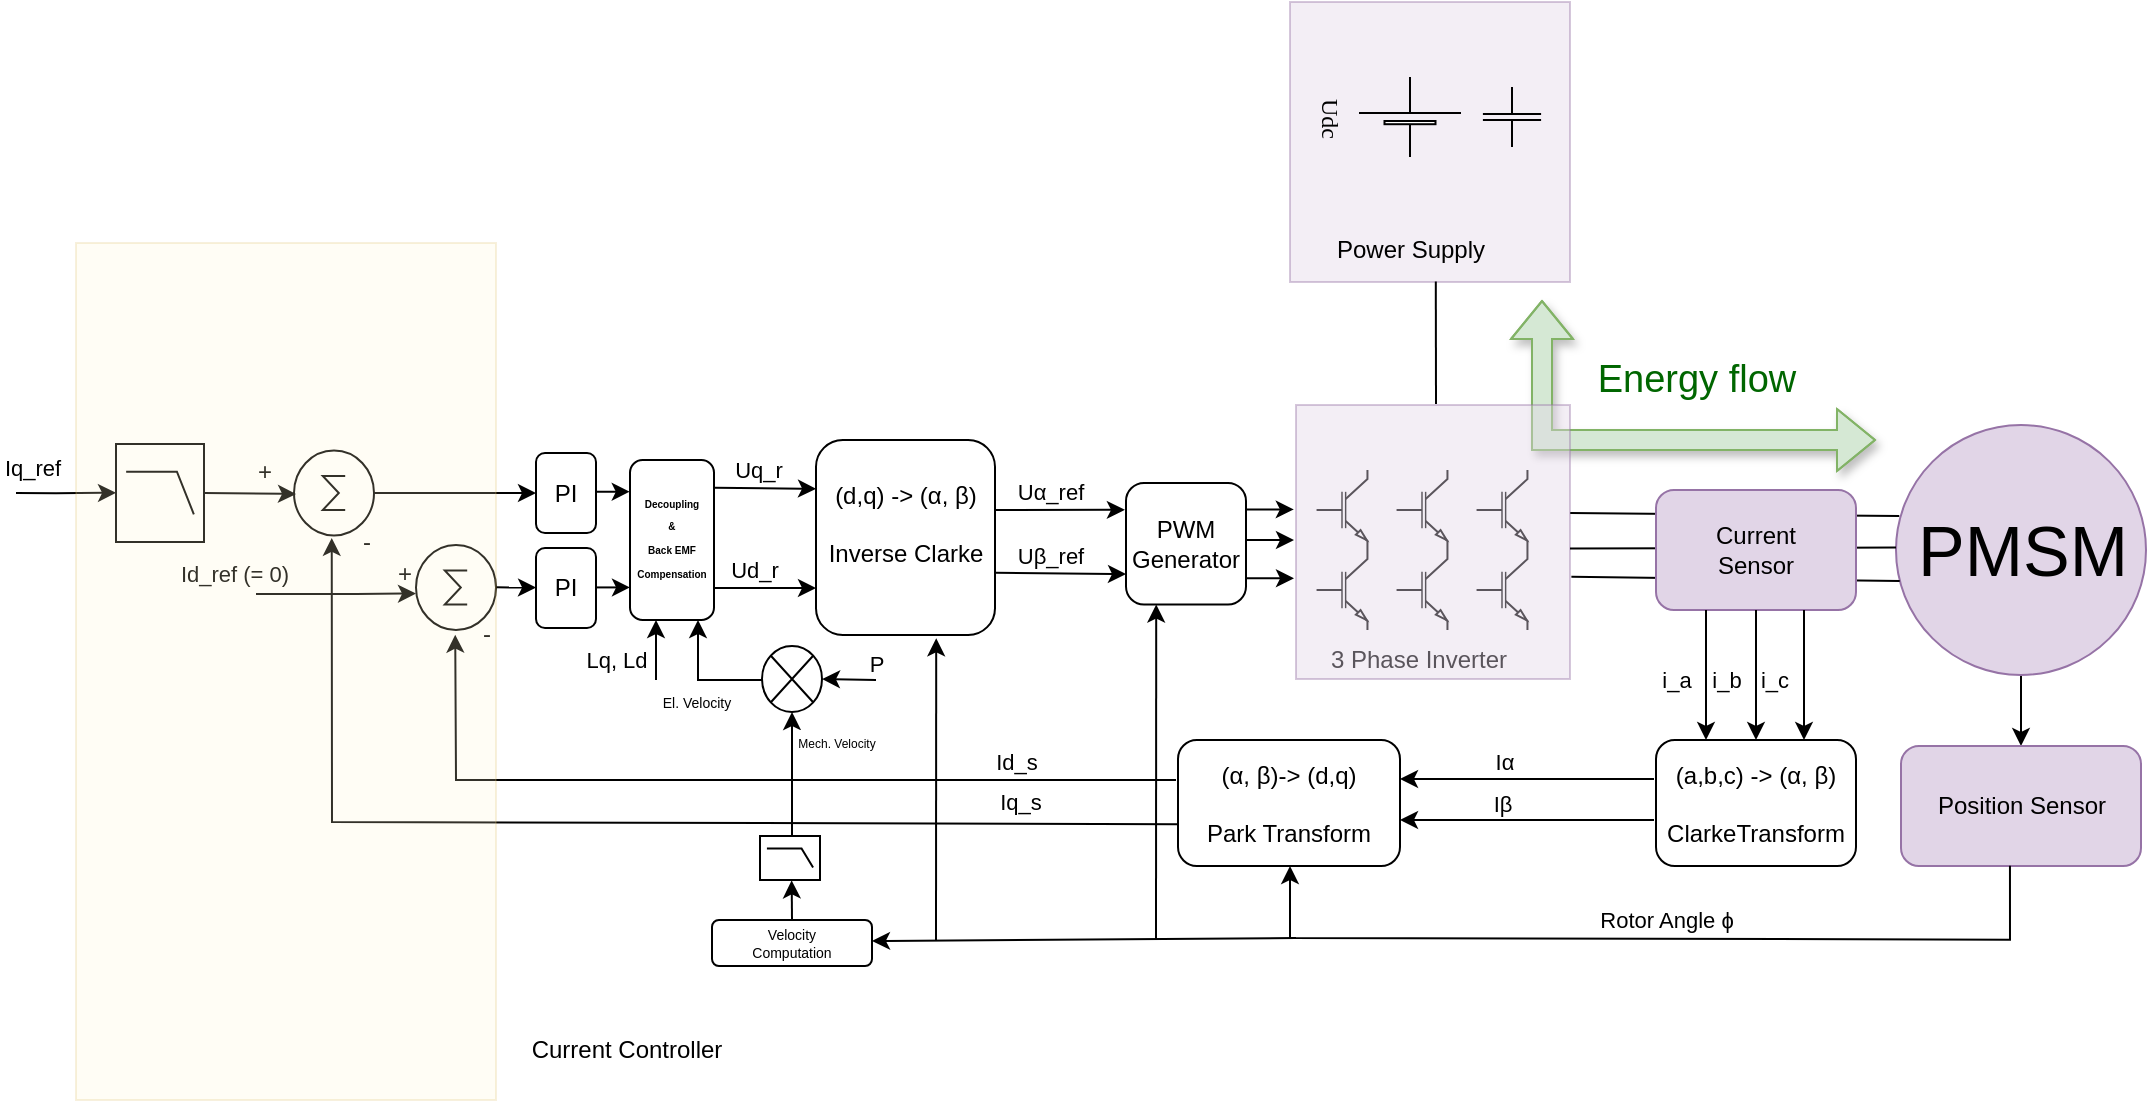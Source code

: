 <mxfile version="21.7.1" type="device">
  <diagram name="Page-1" id="7e0a89b8-554c-2b80-1dc8-d5c74ca68de4">
    <mxGraphModel dx="581" dy="335" grid="1" gridSize="10" guides="1" tooltips="1" connect="1" arrows="1" fold="1" page="1" pageScale="1" pageWidth="1100" pageHeight="850" background="none" math="0" shadow="0">
      <root>
        <mxCell id="0" />
        <mxCell id="1" parent="0" />
        <mxCell id="mJmgIE37o_1EEMdudaHA-1" value="" style="verticalLabelPosition=bottom;shadow=0;dashed=0;align=center;html=1;verticalAlign=top;shape=mxgraph.electrical.logic_gates.lowpass_filter;" parent="1" vertex="1">
          <mxGeometry x="60" y="482" width="44" height="49" as="geometry" />
        </mxCell>
        <mxCell id="mJmgIE37o_1EEMdudaHA-68" value="" style="edgeStyle=orthogonalEdgeStyle;rounded=0;orthogonalLoop=1;jettySize=auto;html=1;" parent="1" source="mJmgIE37o_1EEMdudaHA-2" target="mJmgIE37o_1EEMdudaHA-65" edge="1">
          <mxGeometry relative="1" as="geometry" />
        </mxCell>
        <mxCell id="mJmgIE37o_1EEMdudaHA-2" value="PMSM" style="verticalLabelPosition=middle;shadow=0;dashed=0;align=center;html=1;verticalAlign=middle;strokeWidth=1;shape=ellipse;aspect=fixed;fontSize=35;fillColor=#e1d5e7;strokeColor=#9673a6;" parent="1" vertex="1">
          <mxGeometry x="950" y="472.5" width="125" height="125" as="geometry" />
        </mxCell>
        <mxCell id="mJmgIE37o_1EEMdudaHA-8" value="" style="verticalLabelPosition=bottom;shadow=0;dashed=0;align=center;html=1;verticalAlign=top;shape=mxgraph.electrical.transistors.nigbt;" parent="1" vertex="1">
          <mxGeometry x="653" y="495" width="40" height="40" as="geometry" />
        </mxCell>
        <mxCell id="mJmgIE37o_1EEMdudaHA-9" value="" style="verticalLabelPosition=bottom;shadow=0;dashed=0;align=center;html=1;verticalAlign=top;shape=mxgraph.electrical.transistors.nigbt;" parent="1" vertex="1">
          <mxGeometry x="653" y="535" width="40" height="40" as="geometry" />
        </mxCell>
        <mxCell id="mJmgIE37o_1EEMdudaHA-10" value="" style="verticalLabelPosition=bottom;shadow=0;dashed=0;align=center;html=1;verticalAlign=top;shape=mxgraph.electrical.transistors.nigbt;" parent="1" vertex="1">
          <mxGeometry x="693" y="495" width="40" height="40" as="geometry" />
        </mxCell>
        <mxCell id="mJmgIE37o_1EEMdudaHA-11" value="" style="verticalLabelPosition=bottom;shadow=0;dashed=0;align=center;html=1;verticalAlign=top;shape=mxgraph.electrical.transistors.nigbt;" parent="1" vertex="1">
          <mxGeometry x="693" y="535" width="40" height="40" as="geometry" />
        </mxCell>
        <mxCell id="mJmgIE37o_1EEMdudaHA-12" value="" style="verticalLabelPosition=bottom;shadow=0;dashed=0;align=center;html=1;verticalAlign=top;shape=mxgraph.electrical.transistors.nigbt;" parent="1" vertex="1">
          <mxGeometry x="733" y="495" width="40" height="40" as="geometry" />
        </mxCell>
        <mxCell id="mJmgIE37o_1EEMdudaHA-13" value="" style="verticalLabelPosition=bottom;shadow=0;dashed=0;align=center;html=1;verticalAlign=top;shape=mxgraph.electrical.transistors.nigbt;" parent="1" vertex="1">
          <mxGeometry x="733" y="535" width="40" height="40" as="geometry" />
        </mxCell>
        <mxCell id="mJmgIE37o_1EEMdudaHA-28" value="3 Phase Inverter" style="text;html=1;align=center;verticalAlign=middle;resizable=0;points=[];autosize=1;strokeColor=none;fillColor=none;" parent="1" vertex="1">
          <mxGeometry x="655.5" y="575" width="110" height="30" as="geometry" />
        </mxCell>
        <mxCell id="mJmgIE37o_1EEMdudaHA-31" value="Current Controller" style="text;html=1;align=center;verticalAlign=middle;resizable=0;points=[];autosize=1;strokeColor=none;fillColor=none;" parent="1" vertex="1">
          <mxGeometry x="260" y="770" width="110" height="30" as="geometry" />
        </mxCell>
        <mxCell id="mJmgIE37o_1EEMdudaHA-32" value="" style="shape=flexArrow;endArrow=classic;startArrow=classic;html=1;rounded=0;fillColor=#d5e8d4;strokeColor=#82b366;gradientColor=none;shadow=1;" parent="1" edge="1">
          <mxGeometry width="100" height="100" relative="1" as="geometry">
            <mxPoint x="940" y="480" as="sourcePoint" />
            <mxPoint x="773" y="410" as="targetPoint" />
            <Array as="points">
              <mxPoint x="773" y="480" />
            </Array>
          </mxGeometry>
        </mxCell>
        <mxCell id="mJmgIE37o_1EEMdudaHA-33" value="&lt;font color=&quot;#006600&quot; style=&quot;font-size: 19px;&quot;&gt;Energy flow&lt;br&gt;&lt;/font&gt;" style="edgeLabel;html=1;align=center;verticalAlign=middle;resizable=0;points=[];" parent="mJmgIE37o_1EEMdudaHA-32" vertex="1" connectable="0">
          <mxGeometry x="0.181" y="-3" relative="1" as="geometry">
            <mxPoint x="50" y="-27" as="offset" />
          </mxGeometry>
        </mxCell>
        <mxCell id="mJmgIE37o_1EEMdudaHA-38" value="" style="whiteSpace=wrap;html=1;aspect=fixed;fillColor=#e1d5e7;strokeColor=#9673a6;opacity=40;" parent="1" vertex="1">
          <mxGeometry x="650" y="462.5" width="137" height="137" as="geometry" />
        </mxCell>
        <mxCell id="mJmgIE37o_1EEMdudaHA-78" value="" style="edgeStyle=orthogonalEdgeStyle;rounded=0;orthogonalLoop=1;jettySize=auto;html=1;" parent="1" source="mJmgIE37o_1EEMdudaHA-39" target="mJmgIE37o_1EEMdudaHA-72" edge="1">
          <mxGeometry relative="1" as="geometry" />
        </mxCell>
        <mxCell id="mJmgIE37o_1EEMdudaHA-39" value="" style="verticalLabelPosition=bottom;shadow=0;dashed=0;align=center;html=1;verticalAlign=top;shape=mxgraph.electrical.abstract.sum;" parent="1" vertex="1">
          <mxGeometry x="149" y="485.25" width="40" height="42.5" as="geometry" />
        </mxCell>
        <mxCell id="mJmgIE37o_1EEMdudaHA-40" value="-" style="text;html=1;align=center;verticalAlign=middle;resizable=0;points=[];autosize=1;strokeColor=none;fillColor=none;" parent="1" vertex="1">
          <mxGeometry x="170" y="516.37" width="30" height="30" as="geometry" />
        </mxCell>
        <mxCell id="mJmgIE37o_1EEMdudaHA-41" value="+" style="text;html=1;align=center;verticalAlign=middle;resizable=0;points=[];autosize=1;strokeColor=none;fillColor=none;" parent="1" vertex="1">
          <mxGeometry x="119" y="481" width="30" height="30" as="geometry" />
        </mxCell>
        <mxCell id="mJmgIE37o_1EEMdudaHA-44" value="" style="verticalLabelPosition=bottom;shadow=0;dashed=0;align=center;html=1;verticalAlign=top;shape=mxgraph.electrical.abstract.sum;" parent="1" vertex="1">
          <mxGeometry x="210" y="532.5" width="40" height="42.5" as="geometry" />
        </mxCell>
        <mxCell id="mJmgIE37o_1EEMdudaHA-45" value="-" style="text;html=1;align=center;verticalAlign=middle;resizable=0;points=[];autosize=1;strokeColor=none;fillColor=none;" parent="1" vertex="1">
          <mxGeometry x="230" y="562.25" width="30" height="30" as="geometry" />
        </mxCell>
        <mxCell id="mJmgIE37o_1EEMdudaHA-46" value="+" style="text;html=1;align=center;verticalAlign=middle;resizable=0;points=[];autosize=1;strokeColor=none;fillColor=none;" parent="1" vertex="1">
          <mxGeometry x="189" y="532.25" width="30" height="30" as="geometry" />
        </mxCell>
        <mxCell id="mJmgIE37o_1EEMdudaHA-53" value="" style="endArrow=none;html=1;rounded=0;entryX=0.013;entryY=0.364;entryDx=0;entryDy=0;entryPerimeter=0;exitX=1.001;exitY=0.394;exitDx=0;exitDy=0;exitPerimeter=0;" parent="1" source="mJmgIE37o_1EEMdudaHA-38" target="mJmgIE37o_1EEMdudaHA-2" edge="1">
          <mxGeometry width="50" height="50" relative="1" as="geometry">
            <mxPoint x="770.145" y="517.51" as="sourcePoint" />
            <mxPoint x="954.5" y="517.5" as="targetPoint" />
          </mxGeometry>
        </mxCell>
        <mxCell id="mJmgIE37o_1EEMdudaHA-54" value="" style="endArrow=none;html=1;rounded=0;exitX=1;exitY=0.527;exitDx=0;exitDy=0;exitPerimeter=0;entryX=0;entryY=0.506;entryDx=0;entryDy=0;entryPerimeter=0;" parent="1" edge="1">
          <mxGeometry width="50" height="50" relative="1" as="geometry">
            <mxPoint x="787" y="534.28" as="sourcePoint" />
            <mxPoint x="950" y="533.75" as="targetPoint" />
          </mxGeometry>
        </mxCell>
        <mxCell id="mJmgIE37o_1EEMdudaHA-55" value="" style="endArrow=none;html=1;rounded=0;entryX=0.013;entryY=0.364;entryDx=0;entryDy=0;entryPerimeter=0;exitX=1.005;exitY=0.627;exitDx=0;exitDy=0;exitPerimeter=0;" parent="1" source="mJmgIE37o_1EEMdudaHA-38" edge="1">
          <mxGeometry width="50" height="50" relative="1" as="geometry">
            <mxPoint x="770.005" y="550" as="sourcePoint" />
            <mxPoint x="951.86" y="550.49" as="targetPoint" />
          </mxGeometry>
        </mxCell>
        <mxCell id="mJmgIE37o_1EEMdudaHA-56" value="&lt;div&gt;Current&lt;/div&gt;&lt;div&gt;Sensor&lt;/div&gt;" style="rounded=1;whiteSpace=wrap;html=1;fillColor=#e1d5e7;strokeColor=#9673a6;" parent="1" vertex="1">
          <mxGeometry x="830" y="505" width="100" height="60" as="geometry" />
        </mxCell>
        <mxCell id="mJmgIE37o_1EEMdudaHA-66" value="" style="edgeStyle=orthogonalEdgeStyle;rounded=0;orthogonalLoop=1;jettySize=auto;html=1;" parent="1" edge="1">
          <mxGeometry relative="1" as="geometry">
            <mxPoint x="829.0" y="649.5" as="sourcePoint" />
            <mxPoint x="702" y="649.5" as="targetPoint" />
          </mxGeometry>
        </mxCell>
        <mxCell id="mJmgIE37o_1EEMdudaHA-111" value="Iα" style="edgeLabel;html=1;align=center;verticalAlign=middle;resizable=0;points=[];" parent="mJmgIE37o_1EEMdudaHA-66" vertex="1" connectable="0">
          <mxGeometry x="0.507" y="1" relative="1" as="geometry">
            <mxPoint x="20" y="-10" as="offset" />
          </mxGeometry>
        </mxCell>
        <mxCell id="mJmgIE37o_1EEMdudaHA-60" value="&lt;div&gt;(a,b,c) -&amp;gt; (α, β)&lt;/div&gt;&lt;div&gt;&lt;br&gt;&lt;/div&gt;&lt;div&gt;ClarkeTransform&lt;br&gt;&lt;/div&gt;" style="rounded=1;whiteSpace=wrap;html=1;" parent="1" vertex="1">
          <mxGeometry x="830" y="630" width="100" height="63" as="geometry" />
        </mxCell>
        <mxCell id="mJmgIE37o_1EEMdudaHA-62" value="&lt;div&gt;(α, β)-&amp;gt; (d,q)&lt;br&gt;&lt;/div&gt;&lt;div&gt;&lt;br&gt;&lt;/div&gt;&lt;div&gt;Park Transform&lt;br&gt;&lt;/div&gt;" style="rounded=1;whiteSpace=wrap;html=1;" parent="1" vertex="1">
          <mxGeometry x="591" y="630" width="111" height="63" as="geometry" />
        </mxCell>
        <mxCell id="mJmgIE37o_1EEMdudaHA-65" value="Position Sensor" style="rounded=1;whiteSpace=wrap;html=1;fillColor=#e1d5e7;strokeColor=#9673a6;" parent="1" vertex="1">
          <mxGeometry x="952.5" y="633" width="120" height="60" as="geometry" />
        </mxCell>
        <mxCell id="mJmgIE37o_1EEMdudaHA-70" value="" style="endArrow=classic;html=1;rounded=0;exitX=0.479;exitY=0.998;exitDx=0;exitDy=0;exitPerimeter=0;" parent="1" edge="1">
          <mxGeometry width="50" height="50" relative="1" as="geometry">
            <mxPoint x="1006.98" y="692.82" as="sourcePoint" />
            <mxPoint x="647" y="693" as="targetPoint" />
            <Array as="points">
              <mxPoint x="1007" y="729.82" />
              <mxPoint x="647" y="729" />
            </Array>
          </mxGeometry>
        </mxCell>
        <mxCell id="mJmgIE37o_1EEMdudaHA-71" value="Rotor Angle ϕ" style="edgeLabel;html=1;align=center;verticalAlign=middle;resizable=0;points=[];" parent="mJmgIE37o_1EEMdudaHA-70" vertex="1" connectable="0">
          <mxGeometry x="-0.069" y="1" relative="1" as="geometry">
            <mxPoint x="-8" y="-11" as="offset" />
          </mxGeometry>
        </mxCell>
        <mxCell id="mJmgIE37o_1EEMdudaHA-72" value="PI" style="rounded=1;whiteSpace=wrap;html=1;" parent="1" vertex="1">
          <mxGeometry x="270" y="486.5" width="30" height="40" as="geometry" />
        </mxCell>
        <mxCell id="mJmgIE37o_1EEMdudaHA-73" value="&lt;div&gt;PWM&lt;/div&gt;&lt;div&gt;Generator&lt;br&gt;&lt;/div&gt;" style="rounded=1;whiteSpace=wrap;html=1;" parent="1" vertex="1">
          <mxGeometry x="565" y="501.5" width="60" height="60.75" as="geometry" />
        </mxCell>
        <mxCell id="mJmgIE37o_1EEMdudaHA-75" value="&lt;div&gt;(d,q) -&amp;gt; (α, β)&lt;/div&gt;&lt;div&gt;&lt;br&gt;&lt;/div&gt;&lt;div&gt;Inverse Clarke &lt;/div&gt;&lt;div&gt;&amp;nbsp;&lt;br&gt;&lt;/div&gt;" style="rounded=1;whiteSpace=wrap;html=1;" parent="1" vertex="1">
          <mxGeometry x="410" y="480" width="89.5" height="97.5" as="geometry" />
        </mxCell>
        <mxCell id="mJmgIE37o_1EEMdudaHA-82" value="" style="endArrow=classic;html=1;rounded=0;exitX=1;exitY=0.5;exitDx=0;exitDy=0;exitPerimeter=0;" parent="1" source="mJmgIE37o_1EEMdudaHA-1" edge="1">
          <mxGeometry width="50" height="50" relative="1" as="geometry">
            <mxPoint x="126" y="555.25" as="sourcePoint" />
            <mxPoint x="150" y="507" as="targetPoint" />
          </mxGeometry>
        </mxCell>
        <mxCell id="mJmgIE37o_1EEMdudaHA-86" value="PI" style="rounded=1;whiteSpace=wrap;html=1;" parent="1" vertex="1">
          <mxGeometry x="270" y="534" width="30" height="40" as="geometry" />
        </mxCell>
        <mxCell id="mJmgIE37o_1EEMdudaHA-87" value="" style="endArrow=classic;html=1;rounded=0;entryX=0.85;entryY=0.938;entryDx=0;entryDy=0;entryPerimeter=0;" parent="1" edge="1">
          <mxGeometry width="50" height="50" relative="1" as="geometry">
            <mxPoint x="130" y="557" as="sourcePoint" />
            <mxPoint x="210" y="556.75" as="targetPoint" />
            <Array as="points">
              <mxPoint x="180" y="557" />
            </Array>
          </mxGeometry>
        </mxCell>
        <mxCell id="mJmgIE37o_1EEMdudaHA-88" value="Id_ref (= 0)" style="edgeLabel;html=1;align=center;verticalAlign=middle;resizable=0;points=[];" parent="mJmgIE37o_1EEMdudaHA-87" vertex="1" connectable="0">
          <mxGeometry x="0.063" relative="1" as="geometry">
            <mxPoint x="-54" y="-10" as="offset" />
          </mxGeometry>
        </mxCell>
        <mxCell id="mJmgIE37o_1EEMdudaHA-89" value="" style="endArrow=classic;html=1;rounded=0;entryX=0.001;entryY=0.495;entryDx=0;entryDy=0;entryPerimeter=0;exitX=1.008;exitY=0.498;exitDx=0;exitDy=0;exitPerimeter=0;" parent="1" source="mJmgIE37o_1EEMdudaHA-44" target="mJmgIE37o_1EEMdudaHA-86" edge="1">
          <mxGeometry width="50" height="50" relative="1" as="geometry">
            <mxPoint x="250.76" y="553.38" as="sourcePoint" />
            <mxPoint x="269.995" y="554.12" as="targetPoint" />
          </mxGeometry>
        </mxCell>
        <mxCell id="mJmgIE37o_1EEMdudaHA-90" value="Iq_s" style="endArrow=classic;html=1;rounded=0;entryX=-0.071;entryY=0.419;entryDx=0;entryDy=0;entryPerimeter=0;exitX=0.001;exitY=0.668;exitDx=0;exitDy=0;exitPerimeter=0;" parent="1" source="mJmgIE37o_1EEMdudaHA-62" edge="1">
          <mxGeometry x="-0.718" y="-11" width="50" height="50" relative="1" as="geometry">
            <mxPoint x="589.335" y="671.328" as="sourcePoint" />
            <mxPoint x="167.87" y="528.94" as="targetPoint" />
            <Array as="points">
              <mxPoint x="168" y="671" />
            </Array>
            <mxPoint as="offset" />
          </mxGeometry>
        </mxCell>
        <mxCell id="mJmgIE37o_1EEMdudaHA-94" value="" style="endArrow=classic;html=1;rounded=0;entryX=0.85;entryY=0.938;entryDx=0;entryDy=0;entryPerimeter=0;" parent="1" edge="1">
          <mxGeometry width="50" height="50" relative="1" as="geometry">
            <mxPoint x="10" y="506.49" as="sourcePoint" />
            <mxPoint x="60" y="506.37" as="targetPoint" />
            <Array as="points">
              <mxPoint x="30" y="506.62" />
            </Array>
          </mxGeometry>
        </mxCell>
        <mxCell id="mJmgIE37o_1EEMdudaHA-95" value="Iq_ref" style="edgeLabel;html=1;align=center;verticalAlign=middle;resizable=0;points=[];" parent="mJmgIE37o_1EEMdudaHA-94" vertex="1" connectable="0">
          <mxGeometry x="0.063" relative="1" as="geometry">
            <mxPoint x="-19" y="-13" as="offset" />
          </mxGeometry>
        </mxCell>
        <mxCell id="mJmgIE37o_1EEMdudaHA-96" value="" style="endArrow=classic;html=1;rounded=0;entryX=0;entryY=0.25;entryDx=0;entryDy=0;exitX=1.003;exitY=0.174;exitDx=0;exitDy=0;exitPerimeter=0;" parent="1" source="VTOaXPj6sQZwgBR6kWpB-11" target="mJmgIE37o_1EEMdudaHA-75" edge="1">
          <mxGeometry width="50" height="50" relative="1" as="geometry">
            <mxPoint x="360" y="506" as="sourcePoint" />
            <mxPoint x="409.29" y="506.362" as="targetPoint" />
          </mxGeometry>
        </mxCell>
        <mxCell id="mJmgIE37o_1EEMdudaHA-97" value="Uq_r" style="edgeLabel;html=1;align=center;verticalAlign=middle;resizable=0;points=[];" parent="mJmgIE37o_1EEMdudaHA-96" vertex="1" connectable="0">
          <mxGeometry x="-0.22" relative="1" as="geometry">
            <mxPoint x="2" y="-9" as="offset" />
          </mxGeometry>
        </mxCell>
        <mxCell id="mJmgIE37o_1EEMdudaHA-98" value="" style="endArrow=classic;html=1;rounded=0;exitX=0.997;exitY=0.486;exitDx=0;exitDy=0;exitPerimeter=0;entryX=0;entryY=0.759;entryDx=0;entryDy=0;entryPerimeter=0;" parent="1" target="mJmgIE37o_1EEMdudaHA-75" edge="1">
          <mxGeometry width="50" height="50" relative="1" as="geometry">
            <mxPoint x="355.709" y="553.98" as="sourcePoint" />
            <mxPoint x="409.0" y="553.862" as="targetPoint" />
          </mxGeometry>
        </mxCell>
        <mxCell id="mJmgIE37o_1EEMdudaHA-99" value="Ud_r" style="edgeLabel;html=1;align=center;verticalAlign=middle;resizable=0;points=[];" parent="mJmgIE37o_1EEMdudaHA-98" vertex="1" connectable="0">
          <mxGeometry x="-0.22" relative="1" as="geometry">
            <mxPoint x="2" y="-9" as="offset" />
          </mxGeometry>
        </mxCell>
        <mxCell id="mJmgIE37o_1EEMdudaHA-100" value="" style="endArrow=classic;html=1;rounded=0;exitX=0.997;exitY=0.486;exitDx=0;exitDy=0;exitPerimeter=0;entryX=-0.009;entryY=0.221;entryDx=0;entryDy=0;entryPerimeter=0;" parent="1" target="mJmgIE37o_1EEMdudaHA-73" edge="1">
          <mxGeometry width="50" height="50" relative="1" as="geometry">
            <mxPoint x="499.499" y="515.02" as="sourcePoint" />
            <mxPoint x="552.789" y="514.902" as="targetPoint" />
          </mxGeometry>
        </mxCell>
        <mxCell id="mJmgIE37o_1EEMdudaHA-101" value="Uα_ref" style="edgeLabel;html=1;align=center;verticalAlign=middle;resizable=0;points=[];" parent="mJmgIE37o_1EEMdudaHA-100" vertex="1" connectable="0">
          <mxGeometry x="-0.22" relative="1" as="geometry">
            <mxPoint x="2" y="-9" as="offset" />
          </mxGeometry>
        </mxCell>
        <mxCell id="mJmgIE37o_1EEMdudaHA-102" value="" style="endArrow=classic;html=1;rounded=0;exitX=0.997;exitY=0.486;exitDx=0;exitDy=0;exitPerimeter=0;entryX=0;entryY=0.75;entryDx=0;entryDy=0;" parent="1" target="mJmgIE37o_1EEMdudaHA-73" edge="1">
          <mxGeometry width="50" height="50" relative="1" as="geometry">
            <mxPoint x="499.499" y="546.39" as="sourcePoint" />
            <mxPoint x="549" y="546.37" as="targetPoint" />
          </mxGeometry>
        </mxCell>
        <mxCell id="mJmgIE37o_1EEMdudaHA-103" value="Uβ_ref" style="edgeLabel;html=1;align=center;verticalAlign=middle;resizable=0;points=[];" parent="mJmgIE37o_1EEMdudaHA-102" vertex="1" connectable="0">
          <mxGeometry x="-0.22" relative="1" as="geometry">
            <mxPoint x="2" y="-9" as="offset" />
          </mxGeometry>
        </mxCell>
        <mxCell id="mJmgIE37o_1EEMdudaHA-105" value="" style="edgeStyle=orthogonalEdgeStyle;rounded=0;orthogonalLoop=1;jettySize=auto;html=1;exitX=1;exitY=0.25;exitDx=0;exitDy=0;entryX=-0.008;entryY=0.395;entryDx=0;entryDy=0;entryPerimeter=0;" parent="1" edge="1">
          <mxGeometry relative="1" as="geometry">
            <mxPoint x="625" y="514.688" as="sourcePoint" />
            <mxPoint x="648.904" y="514.615" as="targetPoint" />
          </mxGeometry>
        </mxCell>
        <mxCell id="mJmgIE37o_1EEMdudaHA-108" value="" style="endArrow=classic;html=1;rounded=0;entryX=-0.013;entryY=0.503;entryDx=0;entryDy=0;entryPerimeter=0;" parent="1" target="mJmgIE37o_1EEMdudaHA-45" edge="1">
          <mxGeometry width="50" height="50" relative="1" as="geometry">
            <mxPoint x="590" y="650" as="sourcePoint" />
            <mxPoint x="230.42" y="582.94" as="targetPoint" />
            <Array as="points">
              <mxPoint x="240.55" y="650.02" />
              <mxPoint x="230" y="650" />
            </Array>
          </mxGeometry>
        </mxCell>
        <mxCell id="mJmgIE37o_1EEMdudaHA-109" value="Id_s" style="edgeLabel;html=1;align=center;verticalAlign=middle;resizable=0;points=[];" parent="mJmgIE37o_1EEMdudaHA-108" vertex="1" connectable="0">
          <mxGeometry x="0.329" y="-1" relative="1" as="geometry">
            <mxPoint x="207" y="-8" as="offset" />
          </mxGeometry>
        </mxCell>
        <mxCell id="mJmgIE37o_1EEMdudaHA-110" value="" style="edgeStyle=orthogonalEdgeStyle;rounded=0;orthogonalLoop=1;jettySize=auto;html=1;" parent="1" edge="1">
          <mxGeometry relative="1" as="geometry">
            <mxPoint x="829.0" y="670" as="sourcePoint" />
            <mxPoint x="702" y="670" as="targetPoint" />
          </mxGeometry>
        </mxCell>
        <mxCell id="mJmgIE37o_1EEMdudaHA-112" value="Iβ" style="edgeLabel;html=1;align=center;verticalAlign=middle;resizable=0;points=[];" parent="mJmgIE37o_1EEMdudaHA-110" vertex="1" connectable="0">
          <mxGeometry x="-0.556" relative="1" as="geometry">
            <mxPoint x="-48" y="-8" as="offset" />
          </mxGeometry>
        </mxCell>
        <mxCell id="mJmgIE37o_1EEMdudaHA-114" value="" style="endArrow=classic;html=1;rounded=0;" parent="1" edge="1">
          <mxGeometry width="50" height="50" relative="1" as="geometry">
            <mxPoint x="580" y="730" as="sourcePoint" />
            <mxPoint x="580.107" y="562.25" as="targetPoint" />
          </mxGeometry>
        </mxCell>
        <mxCell id="mJmgIE37o_1EEMdudaHA-115" value="" style="whiteSpace=wrap;html=1;aspect=fixed;fillColor=#e1d5e7;strokeColor=#9673a6;opacity=40;" parent="1" vertex="1">
          <mxGeometry x="647" y="261" width="140" height="140" as="geometry" />
        </mxCell>
        <mxCell id="1cb643a89b7d889d-7" value="Udc" style="verticalLabelPosition=bottom;shadow=0;dashed=0;align=center;fillColor=default;html=1;verticalAlign=top;strokeWidth=1;shape=mxgraph.electrical.miscellaneous.monocell_battery;rounded=1;comic=0;labelBackgroundColor=none;fontFamily=Verdana;fontSize=12;flipH=1;rotation=90;" parent="1" vertex="1">
          <mxGeometry x="687" y="293" width="40" height="51" as="geometry" />
        </mxCell>
        <mxCell id="mJmgIE37o_1EEMdudaHA-27" value="Power Supply" style="text;html=1;align=center;verticalAlign=middle;resizable=0;points=[];autosize=1;strokeColor=none;fillColor=none;" parent="1" vertex="1">
          <mxGeometry x="657" y="370" width="100" height="30" as="geometry" />
        </mxCell>
        <mxCell id="mJmgIE37o_1EEMdudaHA-23" value="" style="pointerEvents=1;verticalLabelPosition=bottom;shadow=0;dashed=0;align=center;html=1;verticalAlign=top;shape=mxgraph.electrical.capacitors.capacitor_1;rotation=-90;" parent="1" vertex="1">
          <mxGeometry x="743" y="303.95" width="30" height="29.09" as="geometry" />
        </mxCell>
        <mxCell id="mJmgIE37o_1EEMdudaHA-118" value="" style="endArrow=none;html=1;rounded=0;entryX=0.629;entryY=1.027;entryDx=0;entryDy=0;entryPerimeter=0;" parent="1" target="mJmgIE37o_1EEMdudaHA-27" edge="1">
          <mxGeometry width="50" height="50" relative="1" as="geometry">
            <mxPoint x="720" y="462" as="sourcePoint" />
            <mxPoint x="720" y="362" as="targetPoint" />
          </mxGeometry>
        </mxCell>
        <mxCell id="VTOaXPj6sQZwgBR6kWpB-10" value="" style="endArrow=classic;html=1;rounded=0;entryX=1;entryY=0.5;entryDx=0;entryDy=0;" parent="1" edge="1">
          <mxGeometry width="50" height="50" relative="1" as="geometry">
            <mxPoint x="650" y="729" as="sourcePoint" />
            <mxPoint x="438" y="730.5" as="targetPoint" />
          </mxGeometry>
        </mxCell>
        <mxCell id="VTOaXPj6sQZwgBR6kWpB-11" value="&lt;h3 style=&quot;font-size: 5px;&quot;&gt;&lt;font style=&quot;font-size: 5px;&quot;&gt;Decoupling&lt;/font&gt;&lt;/h3&gt;&lt;h3 style=&quot;font-size: 5px;&quot;&gt;&lt;font style=&quot;font-size: 5px;&quot;&gt;&amp;amp;&lt;/font&gt;&lt;/h3&gt;&lt;div style=&quot;font-size: 5px;&quot;&gt;&lt;h3&gt;&lt;font style=&quot;font-size: 5px;&quot;&gt;Back EMF&lt;/font&gt;&lt;/h3&gt;&lt;/div&gt;&lt;div style=&quot;font-size: 5px;&quot;&gt;&lt;h3&gt;&lt;font style=&quot;font-size: 5px;&quot;&gt;Compensation&lt;font style=&quot;font-size: 5px;&quot;&gt;&lt;br&gt;&lt;/font&gt;&lt;/font&gt;&lt;/h3&gt;&lt;/div&gt;" style="rounded=1;whiteSpace=wrap;html=1;" parent="1" vertex="1">
          <mxGeometry x="317" y="490" width="42" height="80" as="geometry" />
        </mxCell>
        <mxCell id="VTOaXPj6sQZwgBR6kWpB-12" value="" style="endArrow=classic;html=1;rounded=0;entryX=-0.003;entryY=0.198;entryDx=0;entryDy=0;entryPerimeter=0;exitX=1.012;exitY=0.484;exitDx=0;exitDy=0;exitPerimeter=0;" parent="1" source="mJmgIE37o_1EEMdudaHA-72" target="VTOaXPj6sQZwgBR6kWpB-11" edge="1">
          <mxGeometry width="50" height="50" relative="1" as="geometry">
            <mxPoint x="330" y="550" as="sourcePoint" />
            <mxPoint x="380" y="500" as="targetPoint" />
          </mxGeometry>
        </mxCell>
        <mxCell id="VTOaXPj6sQZwgBR6kWpB-13" value="" style="endArrow=classic;html=1;rounded=0;entryX=-0.003;entryY=0.198;entryDx=0;entryDy=0;entryPerimeter=0;exitX=1.012;exitY=0.484;exitDx=0;exitDy=0;exitPerimeter=0;" parent="1" edge="1">
          <mxGeometry width="50" height="50" relative="1" as="geometry">
            <mxPoint x="300" y="553.71" as="sourcePoint" />
            <mxPoint x="317" y="553.71" as="targetPoint" />
          </mxGeometry>
        </mxCell>
        <mxCell id="VTOaXPj6sQZwgBR6kWpB-14" value="" style="endArrow=classic;html=1;rounded=0;entryX=0.5;entryY=1;entryDx=0;entryDy=0;exitX=0.005;exitY=0.518;exitDx=0;exitDy=0;exitPerimeter=0;" parent="1" edge="1">
          <mxGeometry width="50" height="50" relative="1" as="geometry">
            <mxPoint x="396.15" y="600.094" as="sourcePoint" />
            <mxPoint x="351" y="570" as="targetPoint" />
            <Array as="points">
              <mxPoint x="363" y="600" />
              <mxPoint x="393" y="600" />
              <mxPoint x="351" y="600" />
            </Array>
          </mxGeometry>
        </mxCell>
        <mxCell id="VTOaXPj6sQZwgBR6kWpB-15" value="&lt;font style=&quot;font-size: 7px;&quot;&gt;El. Velocity&lt;/font&gt;" style="edgeLabel;html=1;align=center;verticalAlign=middle;resizable=0;points=[];" parent="VTOaXPj6sQZwgBR6kWpB-14" vertex="1" connectable="0">
          <mxGeometry x="0.222" y="1" relative="1" as="geometry">
            <mxPoint x="-24" y="9" as="offset" />
          </mxGeometry>
        </mxCell>
        <mxCell id="VTOaXPj6sQZwgBR6kWpB-16" value="" style="verticalLabelPosition=bottom;shadow=0;dashed=0;align=center;html=1;verticalAlign=top;shape=mxgraph.electrical.abstract.multiplier;" parent="1" vertex="1">
          <mxGeometry x="383" y="583" width="30" height="33" as="geometry" />
        </mxCell>
        <mxCell id="VTOaXPj6sQZwgBR6kWpB-18" value="" style="endArrow=classic;html=1;rounded=0;entryX=1;entryY=0.5;entryDx=0;entryDy=0;entryPerimeter=0;" parent="1" target="VTOaXPj6sQZwgBR6kWpB-16" edge="1">
          <mxGeometry width="50" height="50" relative="1" as="geometry">
            <mxPoint x="440" y="600" as="sourcePoint" />
            <mxPoint x="450" y="600" as="targetPoint" />
          </mxGeometry>
        </mxCell>
        <mxCell id="VTOaXPj6sQZwgBR6kWpB-19" value="P" style="edgeLabel;html=1;align=center;verticalAlign=middle;resizable=0;points=[];" parent="VTOaXPj6sQZwgBR6kWpB-18" vertex="1" connectable="0">
          <mxGeometry x="-0.346" y="1" relative="1" as="geometry">
            <mxPoint x="9" y="-9" as="offset" />
          </mxGeometry>
        </mxCell>
        <mxCell id="VTOaXPj6sQZwgBR6kWpB-20" value="" style="endArrow=classic;html=1;rounded=0;entryX=0.5;entryY=1;entryDx=0;entryDy=0;entryPerimeter=0;" parent="1" target="VTOaXPj6sQZwgBR6kWpB-16" edge="1">
          <mxGeometry width="50" height="50" relative="1" as="geometry">
            <mxPoint x="398" y="690" as="sourcePoint" />
            <mxPoint x="398" y="620" as="targetPoint" />
          </mxGeometry>
        </mxCell>
        <mxCell id="VTOaXPj6sQZwgBR6kWpB-23" value="&lt;div style=&quot;font-size: 10px;&quot;&gt;&lt;font style=&quot;font-size: 6px;&quot;&gt;Mech. Velocity&lt;/font&gt;&lt;/div&gt;" style="edgeLabel;html=1;align=center;verticalAlign=middle;resizable=0;points=[];" parent="VTOaXPj6sQZwgBR6kWpB-20" vertex="1" connectable="0">
          <mxGeometry x="-0.749" y="1" relative="1" as="geometry">
            <mxPoint x="23" y="-51" as="offset" />
          </mxGeometry>
        </mxCell>
        <mxCell id="VTOaXPj6sQZwgBR6kWpB-21" value="" style="endArrow=classic;html=1;rounded=0;" parent="1" edge="1">
          <mxGeometry width="50" height="50" relative="1" as="geometry">
            <mxPoint x="330" y="600" as="sourcePoint" />
            <mxPoint x="330" y="570" as="targetPoint" />
          </mxGeometry>
        </mxCell>
        <mxCell id="VTOaXPj6sQZwgBR6kWpB-22" value="Lq, Ld" style="edgeLabel;html=1;align=center;verticalAlign=middle;resizable=0;points=[];" parent="VTOaXPj6sQZwgBR6kWpB-21" vertex="1" connectable="0">
          <mxGeometry x="-0.392" relative="1" as="geometry">
            <mxPoint x="-20" y="-1" as="offset" />
          </mxGeometry>
        </mxCell>
        <mxCell id="VTOaXPj6sQZwgBR6kWpB-24" value="&lt;div style=&quot;font-size: 7px;&quot;&gt;&lt;font style=&quot;font-size: 7px;&quot;&gt;Velocity&lt;/font&gt;&lt;/div&gt;&lt;div style=&quot;font-size: 7px;&quot;&gt;&lt;font style=&quot;font-size: 7px;&quot;&gt;Computation&lt;font style=&quot;font-size: 7px;&quot;&gt;&lt;br&gt;&lt;/font&gt;&lt;/font&gt;&lt;/div&gt;" style="rounded=1;whiteSpace=wrap;html=1;" parent="1" vertex="1">
          <mxGeometry x="358" y="720" width="80" height="23" as="geometry" />
        </mxCell>
        <mxCell id="VTOaXPj6sQZwgBR6kWpB-26" value="" style="verticalLabelPosition=bottom;shadow=0;dashed=0;align=center;html=1;verticalAlign=top;shape=mxgraph.electrical.logic_gates.lowpass_filter;" parent="1" vertex="1">
          <mxGeometry x="382" y="678" width="30" height="22" as="geometry" />
        </mxCell>
        <mxCell id="VTOaXPj6sQZwgBR6kWpB-30" value="" style="endArrow=classic;html=1;rounded=0;entryX=0.528;entryY=1.008;entryDx=0;entryDy=0;entryPerimeter=0;exitX=0.5;exitY=0;exitDx=0;exitDy=0;" parent="1" source="VTOaXPj6sQZwgBR6kWpB-24" target="VTOaXPj6sQZwgBR6kWpB-26" edge="1">
          <mxGeometry width="50" height="50" relative="1" as="geometry">
            <mxPoint x="370" y="720" as="sourcePoint" />
            <mxPoint x="420" y="670" as="targetPoint" />
          </mxGeometry>
        </mxCell>
        <mxCell id="VTOaXPj6sQZwgBR6kWpB-32" value="" style="rounded=0;whiteSpace=wrap;html=1;opacity=20;fillColor=#fff2cc;strokeColor=#d6b656;" parent="1" vertex="1">
          <mxGeometry x="40" y="381.5" width="210" height="428.5" as="geometry" />
        </mxCell>
        <mxCell id="VTOaXPj6sQZwgBR6kWpB-35" value="" style="endArrow=classic;html=1;rounded=0;exitX=0.25;exitY=1;exitDx=0;exitDy=0;entryX=0.25;entryY=0;entryDx=0;entryDy=0;" parent="1" source="mJmgIE37o_1EEMdudaHA-56" target="mJmgIE37o_1EEMdudaHA-60" edge="1">
          <mxGeometry width="50" height="50" relative="1" as="geometry">
            <mxPoint x="800" y="680" as="sourcePoint" />
            <mxPoint x="850" y="630" as="targetPoint" />
          </mxGeometry>
        </mxCell>
        <mxCell id="VTOaXPj6sQZwgBR6kWpB-36" value="i_a" style="edgeLabel;html=1;align=center;verticalAlign=middle;resizable=0;points=[];" parent="VTOaXPj6sQZwgBR6kWpB-35" vertex="1" connectable="0">
          <mxGeometry x="0.371" relative="1" as="geometry">
            <mxPoint x="-15" y="-10" as="offset" />
          </mxGeometry>
        </mxCell>
        <mxCell id="VTOaXPj6sQZwgBR6kWpB-37" value="" style="endArrow=classic;html=1;rounded=0;exitX=0.25;exitY=1;exitDx=0;exitDy=0;entryX=0.25;entryY=0;entryDx=0;entryDy=0;" parent="1" edge="1">
          <mxGeometry width="50" height="50" relative="1" as="geometry">
            <mxPoint x="880" y="565" as="sourcePoint" />
            <mxPoint x="880" y="630" as="targetPoint" />
          </mxGeometry>
        </mxCell>
        <mxCell id="VTOaXPj6sQZwgBR6kWpB-38" value="i_b" style="edgeLabel;html=1;align=center;verticalAlign=middle;resizable=0;points=[];" parent="VTOaXPj6sQZwgBR6kWpB-37" vertex="1" connectable="0">
          <mxGeometry x="0.371" relative="1" as="geometry">
            <mxPoint x="-15" y="-10" as="offset" />
          </mxGeometry>
        </mxCell>
        <mxCell id="VTOaXPj6sQZwgBR6kWpB-39" value="" style="endArrow=classic;html=1;rounded=0;exitX=0.25;exitY=1;exitDx=0;exitDy=0;entryX=0.25;entryY=0;entryDx=0;entryDy=0;" parent="1" edge="1">
          <mxGeometry width="50" height="50" relative="1" as="geometry">
            <mxPoint x="904" y="565" as="sourcePoint" />
            <mxPoint x="904" y="630" as="targetPoint" />
          </mxGeometry>
        </mxCell>
        <mxCell id="VTOaXPj6sQZwgBR6kWpB-40" value="i_c" style="edgeLabel;html=1;align=center;verticalAlign=middle;resizable=0;points=[];" parent="VTOaXPj6sQZwgBR6kWpB-39" vertex="1" connectable="0">
          <mxGeometry x="0.371" relative="1" as="geometry">
            <mxPoint x="-15" y="-10" as="offset" />
          </mxGeometry>
        </mxCell>
        <mxCell id="VTOaXPj6sQZwgBR6kWpB-42" value="" style="edgeStyle=orthogonalEdgeStyle;rounded=0;orthogonalLoop=1;jettySize=auto;html=1;exitX=1;exitY=0.25;exitDx=0;exitDy=0;entryX=-0.008;entryY=0.395;entryDx=0;entryDy=0;entryPerimeter=0;" parent="1" edge="1">
          <mxGeometry relative="1" as="geometry">
            <mxPoint x="625" y="530" as="sourcePoint" />
            <mxPoint x="649" y="530" as="targetPoint" />
          </mxGeometry>
        </mxCell>
        <mxCell id="VTOaXPj6sQZwgBR6kWpB-43" value="" style="edgeStyle=orthogonalEdgeStyle;rounded=0;orthogonalLoop=1;jettySize=auto;html=1;exitX=1;exitY=0.25;exitDx=0;exitDy=0;entryX=-0.008;entryY=0.395;entryDx=0;entryDy=0;entryPerimeter=0;" parent="1" edge="1">
          <mxGeometry relative="1" as="geometry">
            <mxPoint x="625" y="549.17" as="sourcePoint" />
            <mxPoint x="649" y="549.17" as="targetPoint" />
          </mxGeometry>
        </mxCell>
        <mxCell id="SfAPl1jNEJYdJopZeFxI-1" value="" style="endArrow=classic;html=1;rounded=0;" edge="1" parent="1">
          <mxGeometry width="50" height="50" relative="1" as="geometry">
            <mxPoint x="470" y="730" as="sourcePoint" />
            <mxPoint x="470.107" y="579.13" as="targetPoint" />
          </mxGeometry>
        </mxCell>
      </root>
    </mxGraphModel>
  </diagram>
</mxfile>
